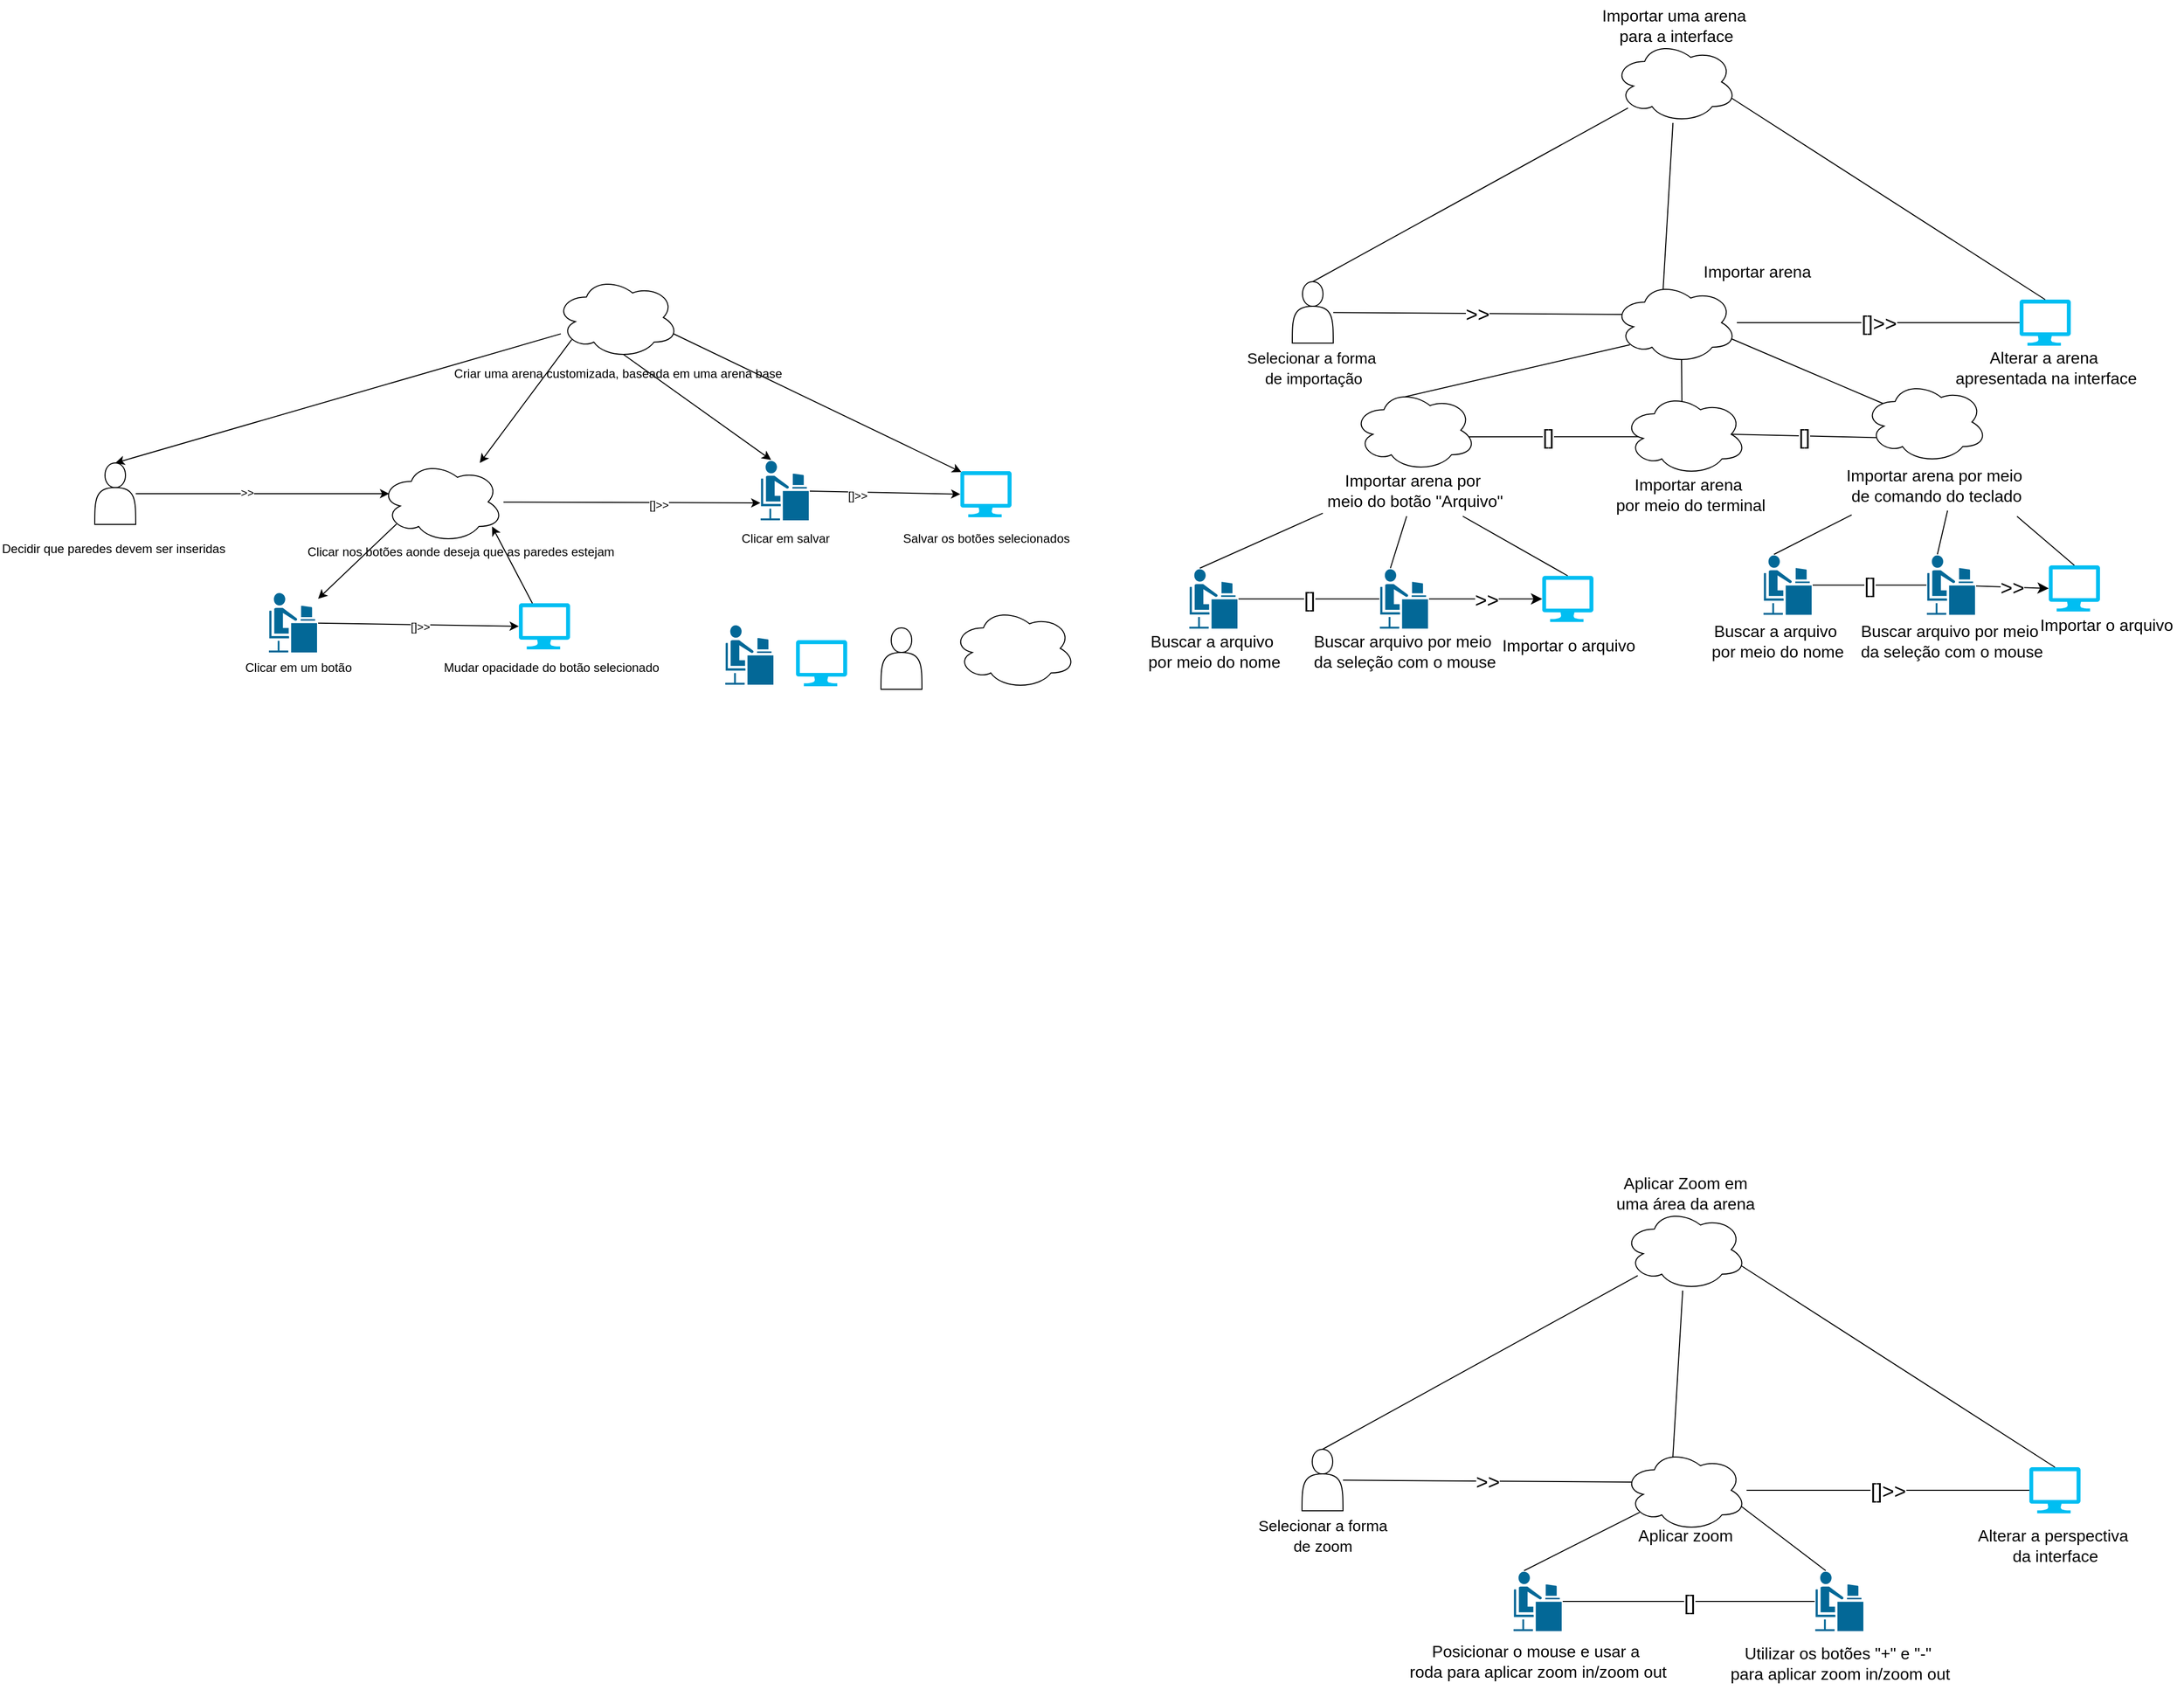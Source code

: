 <mxfile version="28.2.4">
  <diagram id="hxTzIv7vpmgUYz71Nf99" name="Página-1">
    <mxGraphModel dx="2006" dy="1701" grid="1" gridSize="10" guides="1" tooltips="1" connect="1" arrows="1" fold="1" page="0" pageScale="1" pageWidth="827" pageHeight="1169" math="0" shadow="0">
      <root>
        <mxCell id="0" />
        <mxCell id="1" parent="0" />
        <mxCell id="KDZxVL8id48o2jDcS9Ab-3" value="" style="shape=actor;whiteSpace=wrap;html=1;" parent="1" vertex="1">
          <mxGeometry x="930" y="83" width="40" height="60" as="geometry" />
        </mxCell>
        <mxCell id="KDZxVL8id48o2jDcS9Ab-5" style="rounded=0;orthogonalLoop=1;jettySize=auto;html=1;entryX=0.5;entryY=0;entryDx=0;entryDy=0;" parent="1" source="KDZxVL8id48o2jDcS9Ab-10" target="KDZxVL8id48o2jDcS9Ab-8" edge="1">
          <mxGeometry relative="1" as="geometry" />
        </mxCell>
        <mxCell id="KDZxVL8id48o2jDcS9Ab-6" style="edgeStyle=orthogonalEdgeStyle;rounded=0;orthogonalLoop=1;jettySize=auto;html=1;entryX=0.07;entryY=0.4;entryDx=0;entryDy=0;entryPerimeter=0;" parent="1" source="KDZxVL8id48o2jDcS9Ab-8" target="KDZxVL8id48o2jDcS9Ab-21" edge="1">
          <mxGeometry relative="1" as="geometry">
            <mxPoint x="491.99" y="-48" as="targetPoint" />
          </mxGeometry>
        </mxCell>
        <mxCell id="KDZxVL8id48o2jDcS9Ab-7" value="&amp;gt;&amp;gt;" style="edgeLabel;html=1;align=center;verticalAlign=middle;resizable=0;points=[];" parent="KDZxVL8id48o2jDcS9Ab-6" vertex="1" connectable="0">
          <mxGeometry x="-0.123" y="1" relative="1" as="geometry">
            <mxPoint as="offset" />
          </mxGeometry>
        </mxCell>
        <mxCell id="KDZxVL8id48o2jDcS9Ab-8" value="" style="shape=actor;whiteSpace=wrap;html=1;" parent="1" vertex="1">
          <mxGeometry x="162.5" y="-78" width="40" height="60" as="geometry" />
        </mxCell>
        <mxCell id="KDZxVL8id48o2jDcS9Ab-9" style="edgeStyle=none;rounded=0;orthogonalLoop=1;jettySize=auto;html=1;exitX=0.13;exitY=0.77;exitDx=0;exitDy=0;exitPerimeter=0;" parent="1" source="KDZxVL8id48o2jDcS9Ab-10" edge="1">
          <mxGeometry relative="1" as="geometry">
            <mxPoint x="538.36" y="-78" as="targetPoint" />
          </mxGeometry>
        </mxCell>
        <mxCell id="KDZxVL8id48o2jDcS9Ab-10" value="" style="ellipse;shape=cloud;whiteSpace=wrap;html=1;" parent="1" vertex="1">
          <mxGeometry x="612.5" y="-260" width="120" height="80" as="geometry" />
        </mxCell>
        <mxCell id="KDZxVL8id48o2jDcS9Ab-11" value="Criar uma arena customizada, baseada em uma arena base" style="text;html=1;align=center;verticalAlign=middle;resizable=0;points=[];autosize=1;strokeColor=none;fillColor=none;" parent="1" vertex="1">
          <mxGeometry x="502.5" y="-180" width="340" height="30" as="geometry" />
        </mxCell>
        <mxCell id="KDZxVL8id48o2jDcS9Ab-12" value="Decidir que paredes devem ser inseridas" style="text;whiteSpace=wrap;" parent="1" vertex="1">
          <mxGeometry x="70" y="-8" width="225" height="40" as="geometry" />
        </mxCell>
        <mxCell id="KDZxVL8id48o2jDcS9Ab-13" value="Salvar os botões selecionados" style="text;whiteSpace=wrap;align=center;" parent="1" vertex="1">
          <mxGeometry x="932.5" y="-18" width="200" height="40" as="geometry" />
        </mxCell>
        <mxCell id="KDZxVL8id48o2jDcS9Ab-14" value="" style="shape=mxgraph.cisco.people.androgenous_person;html=1;pointerEvents=1;dashed=0;fillColor=#036897;strokeColor=#ffffff;strokeWidth=2;verticalLabelPosition=bottom;verticalAlign=top;align=center;outlineConnect=0;" parent="1" vertex="1">
          <mxGeometry x="811.5" y="-81" width="49" height="60" as="geometry" />
        </mxCell>
        <mxCell id="KDZxVL8id48o2jDcS9Ab-15" value="Clicar nos botões aonde deseja que as paredes estejam" style="text;whiteSpace=wrap;align=center;" parent="1" vertex="1">
          <mxGeometry x="354.5" y="-5" width="330" height="40" as="geometry" />
        </mxCell>
        <mxCell id="KDZxVL8id48o2jDcS9Ab-16" value="Clicar em salvar" style="text;whiteSpace=wrap;align=center;" parent="1" vertex="1">
          <mxGeometry x="777" y="-18" width="120" height="40" as="geometry" />
        </mxCell>
        <mxCell id="KDZxVL8id48o2jDcS9Ab-17" value="" style="verticalLabelPosition=bottom;html=1;verticalAlign=top;align=center;strokeColor=none;fillColor=#00BEF2;shape=mxgraph.azure.computer;pointerEvents=1;" parent="1" vertex="1">
          <mxGeometry x="1007.5" y="-70" width="50" height="45" as="geometry" />
        </mxCell>
        <mxCell id="KDZxVL8id48o2jDcS9Ab-18" style="edgeStyle=none;rounded=0;orthogonalLoop=1;jettySize=auto;html=1;exitX=0.55;exitY=0.95;exitDx=0;exitDy=0;exitPerimeter=0;entryX=0.23;entryY=0;entryDx=0;entryDy=0;entryPerimeter=0;" parent="1" source="KDZxVL8id48o2jDcS9Ab-10" target="KDZxVL8id48o2jDcS9Ab-14" edge="1">
          <mxGeometry relative="1" as="geometry" />
        </mxCell>
        <mxCell id="KDZxVL8id48o2jDcS9Ab-19" style="edgeStyle=none;rounded=0;orthogonalLoop=1;jettySize=auto;html=1;exitX=0.96;exitY=0.7;exitDx=0;exitDy=0;exitPerimeter=0;entryX=0.02;entryY=0.02;entryDx=0;entryDy=0;entryPerimeter=0;" parent="1" source="KDZxVL8id48o2jDcS9Ab-10" target="KDZxVL8id48o2jDcS9Ab-17" edge="1">
          <mxGeometry relative="1" as="geometry" />
        </mxCell>
        <mxCell id="KDZxVL8id48o2jDcS9Ab-20" style="edgeStyle=none;html=1;exitX=0.13;exitY=0.77;exitDx=0;exitDy=0;exitPerimeter=0;" parent="1" source="KDZxVL8id48o2jDcS9Ab-21" target="KDZxVL8id48o2jDcS9Ab-22" edge="1">
          <mxGeometry relative="1" as="geometry" />
        </mxCell>
        <mxCell id="KDZxVL8id48o2jDcS9Ab-21" value="" style="ellipse;shape=cloud;whiteSpace=wrap;html=1;" parent="1" vertex="1">
          <mxGeometry x="441.5" y="-80" width="120" height="80" as="geometry" />
        </mxCell>
        <mxCell id="KDZxVL8id48o2jDcS9Ab-22" value="" style="shape=mxgraph.cisco.people.androgenous_person;html=1;pointerEvents=1;dashed=0;fillColor=#036897;strokeColor=#ffffff;strokeWidth=2;verticalLabelPosition=bottom;verticalAlign=top;align=center;outlineConnect=0;" parent="1" vertex="1">
          <mxGeometry x="331.5" y="48" width="49" height="60" as="geometry" />
        </mxCell>
        <mxCell id="KDZxVL8id48o2jDcS9Ab-23" value="" style="verticalLabelPosition=bottom;html=1;verticalAlign=top;align=center;strokeColor=none;fillColor=#00BEF2;shape=mxgraph.azure.computer;pointerEvents=1;" parent="1" vertex="1">
          <mxGeometry x="576.5" y="59" width="50" height="45" as="geometry" />
        </mxCell>
        <mxCell id="KDZxVL8id48o2jDcS9Ab-24" style="edgeStyle=none;html=1;entryX=0.907;entryY=0.8;entryDx=0;entryDy=0;entryPerimeter=0;" parent="1" source="KDZxVL8id48o2jDcS9Ab-23" target="KDZxVL8id48o2jDcS9Ab-21" edge="1">
          <mxGeometry relative="1" as="geometry" />
        </mxCell>
        <mxCell id="KDZxVL8id48o2jDcS9Ab-25" style="edgeStyle=none;html=1;entryX=0;entryY=0.5;entryDx=0;entryDy=0;entryPerimeter=0;" parent="1" source="KDZxVL8id48o2jDcS9Ab-22" target="KDZxVL8id48o2jDcS9Ab-23" edge="1">
          <mxGeometry relative="1" as="geometry" />
        </mxCell>
        <mxCell id="KDZxVL8id48o2jDcS9Ab-26" value="[]&amp;gt;&amp;gt;" style="edgeLabel;html=1;align=center;verticalAlign=middle;resizable=0;points=[];" parent="KDZxVL8id48o2jDcS9Ab-25" vertex="1" connectable="0">
          <mxGeometry x="0.009" y="-2" relative="1" as="geometry">
            <mxPoint as="offset" />
          </mxGeometry>
        </mxCell>
        <mxCell id="KDZxVL8id48o2jDcS9Ab-27" value="Clicar em um botão" style="text;html=1;align=center;verticalAlign=middle;resizable=0;points=[];autosize=1;strokeColor=none;fillColor=none;" parent="1" vertex="1">
          <mxGeometry x="299.5" y="109" width="122" height="26" as="geometry" />
        </mxCell>
        <mxCell id="KDZxVL8id48o2jDcS9Ab-28" value="Mudar opacidade do botão selecionado" style="text;html=1;align=center;verticalAlign=middle;resizable=0;points=[];autosize=1;strokeColor=none;fillColor=none;" parent="1" vertex="1">
          <mxGeometry x="493.5" y="109" width="228" height="26" as="geometry" />
        </mxCell>
        <mxCell id="KDZxVL8id48o2jDcS9Ab-29" style="edgeStyle=none;html=1;entryX=0.016;entryY=0.7;entryDx=0;entryDy=0;entryPerimeter=0;" parent="1" source="KDZxVL8id48o2jDcS9Ab-21" target="KDZxVL8id48o2jDcS9Ab-14" edge="1">
          <mxGeometry relative="1" as="geometry" />
        </mxCell>
        <mxCell id="KDZxVL8id48o2jDcS9Ab-30" value="[]&amp;gt;&amp;gt;" style="edgeLabel;html=1;align=center;verticalAlign=middle;resizable=0;points=[];" parent="KDZxVL8id48o2jDcS9Ab-29" vertex="1" connectable="0">
          <mxGeometry x="0.203" y="-2" relative="1" as="geometry">
            <mxPoint as="offset" />
          </mxGeometry>
        </mxCell>
        <mxCell id="KDZxVL8id48o2jDcS9Ab-31" style="edgeStyle=none;html=1;entryX=0;entryY=0.5;entryDx=0;entryDy=0;entryPerimeter=0;" parent="1" source="KDZxVL8id48o2jDcS9Ab-14" target="KDZxVL8id48o2jDcS9Ab-17" edge="1">
          <mxGeometry relative="1" as="geometry" />
        </mxCell>
        <mxCell id="KDZxVL8id48o2jDcS9Ab-32" value="[]&amp;gt;&amp;gt;" style="edgeLabel;html=1;align=center;verticalAlign=middle;resizable=0;points=[];" parent="KDZxVL8id48o2jDcS9Ab-31" vertex="1" connectable="0">
          <mxGeometry x="-0.376" y="-3" relative="1" as="geometry">
            <mxPoint as="offset" />
          </mxGeometry>
        </mxCell>
        <mxCell id="KDZxVL8id48o2jDcS9Ab-67" value="" style="shape=mxgraph.cisco.people.androgenous_person;html=1;pointerEvents=1;dashed=0;fillColor=light-dark(#036897,#0000CC);strokeColor=#ffffff;strokeWidth=2;verticalLabelPosition=bottom;verticalAlign=top;align=center;outlineConnect=0;" parent="1" vertex="1">
          <mxGeometry x="777" y="79.5" width="49" height="60" as="geometry" />
        </mxCell>
        <mxCell id="KDZxVL8id48o2jDcS9Ab-68" value="" style="verticalLabelPosition=bottom;html=1;verticalAlign=top;align=center;strokeColor=none;fillColor=light-dark(#00BEF2,#3333FF);shape=mxgraph.azure.computer;pointerEvents=1;" parent="1" vertex="1">
          <mxGeometry x="847" y="95" width="50" height="45" as="geometry" />
        </mxCell>
        <mxCell id="KDZxVL8id48o2jDcS9Ab-71" style="rounded=0;orthogonalLoop=1;jettySize=auto;html=1;entryX=0.5;entryY=0;entryDx=0;entryDy=0;fontSize=12;startSize=8;endSize=8;endArrow=none;endFill=0;" parent="1" source="KDZxVL8id48o2jDcS9Ab-72" target="KDZxVL8id48o2jDcS9Ab-74" edge="1">
          <mxGeometry relative="1" as="geometry" />
        </mxCell>
        <mxCell id="KDZxVL8id48o2jDcS9Ab-72" value="" style="ellipse;shape=cloud;whiteSpace=wrap;html=1;" parent="1" vertex="1">
          <mxGeometry x="1655" y="650" width="120" height="80" as="geometry" />
        </mxCell>
        <mxCell id="KDZxVL8id48o2jDcS9Ab-73" value="Aplicar Zoom em&lt;div&gt;uma área da arena&lt;/div&gt;" style="text;html=1;align=center;verticalAlign=middle;resizable=0;points=[];autosize=1;strokeColor=none;fillColor=none;fontSize=16;" parent="1" vertex="1">
          <mxGeometry x="1635" y="610" width="160" height="50" as="geometry" />
        </mxCell>
        <mxCell id="KDZxVL8id48o2jDcS9Ab-74" value="" style="shape=actor;whiteSpace=wrap;html=1;" parent="1" vertex="1">
          <mxGeometry x="1341" y="885" width="40" height="60" as="geometry" />
        </mxCell>
        <mxCell id="KDZxVL8id48o2jDcS9Ab-75" value="&lt;font style=&quot;font-size: 15px;&quot;&gt;Selecionar a forma&lt;/font&gt;&lt;div&gt;&lt;font style=&quot;font-size: 15px;&quot;&gt;de zoom&lt;/font&gt;&lt;/div&gt;" style="text;html=1;align=center;verticalAlign=middle;resizable=0;points=[];autosize=1;strokeColor=none;fillColor=none;fontSize=16;" parent="1" vertex="1">
          <mxGeometry x="1286" y="944" width="150" height="50" as="geometry" />
        </mxCell>
        <mxCell id="KDZxVL8id48o2jDcS9Ab-76" value="" style="shape=mxgraph.cisco.people.androgenous_person;html=1;pointerEvents=1;dashed=0;fillColor=light-dark(#036897,#0000CC);strokeColor=#ffffff;strokeWidth=2;verticalLabelPosition=bottom;verticalAlign=top;align=center;outlineConnect=0;" parent="1" vertex="1">
          <mxGeometry x="1546.5" y="1003.5" width="49" height="60" as="geometry" />
        </mxCell>
        <mxCell id="KDZxVL8id48o2jDcS9Ab-77" value="" style="ellipse;shape=cloud;whiteSpace=wrap;html=1;" parent="1" vertex="1">
          <mxGeometry x="1655" y="885" width="120" height="80" as="geometry" />
        </mxCell>
        <mxCell id="KDZxVL8id48o2jDcS9Ab-84" value="Posicionar o mouse e usar a&amp;nbsp;&lt;div&gt;roda para aplicar zoom in/zoom out&lt;/div&gt;" style="text;html=1;align=center;verticalAlign=middle;resizable=0;points=[];autosize=1;strokeColor=none;fillColor=none;fontSize=16;" parent="1" vertex="1">
          <mxGeometry x="1436" y="1066.5" width="270" height="50" as="geometry" />
        </mxCell>
        <mxCell id="KDZxVL8id48o2jDcS9Ab-85" value="" style="shape=mxgraph.cisco.people.androgenous_person;html=1;pointerEvents=1;dashed=0;fillColor=light-dark(#036897,#3333FF);strokeColor=#ffffff;strokeWidth=2;verticalLabelPosition=bottom;verticalAlign=top;align=center;outlineConnect=0;" parent="1" vertex="1">
          <mxGeometry x="1841" y="1003.5" width="49" height="60" as="geometry" />
        </mxCell>
        <mxCell id="KDZxVL8id48o2jDcS9Ab-87" value="Utilizar os botões &quot;+&quot; e &quot;-&quot;&amp;nbsp;&lt;div&gt;para aplicar zoom in/zoom out&lt;/div&gt;" style="text;html=1;align=center;verticalAlign=middle;resizable=0;points=[];autosize=1;strokeColor=none;fillColor=none;fontSize=16;" parent="1" vertex="1">
          <mxGeometry x="1745.5" y="1069" width="240" height="50" as="geometry" />
        </mxCell>
        <mxCell id="KDZxVL8id48o2jDcS9Ab-90" value="Alterar a perspectiva&amp;nbsp;&lt;div&gt;da interface&lt;/div&gt;" style="text;html=1;align=center;verticalAlign=middle;resizable=0;points=[];autosize=1;strokeColor=none;fillColor=none;fontSize=16;" parent="1" vertex="1">
          <mxGeometry x="1991" y="953.5" width="170" height="50" as="geometry" />
        </mxCell>
        <mxCell id="KDZxVL8id48o2jDcS9Ab-93" value="" style="verticalLabelPosition=bottom;html=1;verticalAlign=top;align=center;strokeColor=none;fillColor=light-dark(#00BEF2,#3333FF);shape=mxgraph.azure.computer;pointerEvents=1;" parent="1" vertex="1">
          <mxGeometry x="2051" y="902.5" width="50" height="45" as="geometry" />
        </mxCell>
        <mxCell id="KDZxVL8id48o2jDcS9Ab-96" value="Aplicar zoom" style="text;html=1;align=center;verticalAlign=middle;resizable=0;points=[];autosize=1;strokeColor=none;fillColor=none;fontSize=16;" parent="1" vertex="1">
          <mxGeometry x="1655" y="954" width="120" height="30" as="geometry" />
        </mxCell>
        <mxCell id="KDZxVL8id48o2jDcS9Ab-97" value="&lt;font style=&quot;font-size: 20px;&quot;&gt;&amp;gt;&amp;gt;&lt;/font&gt;" style="edgeStyle=none;curved=1;rounded=0;orthogonalLoop=1;jettySize=auto;html=1;entryX=0.07;entryY=0.4;entryDx=0;entryDy=0;entryPerimeter=0;fontSize=12;startSize=8;endSize=8;endArrow=none;endFill=0;" parent="1" source="KDZxVL8id48o2jDcS9Ab-74" target="KDZxVL8id48o2jDcS9Ab-77" edge="1">
          <mxGeometry relative="1" as="geometry" />
        </mxCell>
        <mxCell id="KDZxVL8id48o2jDcS9Ab-98" style="edgeStyle=none;curved=1;rounded=0;orthogonalLoop=1;jettySize=auto;html=1;exitX=0.13;exitY=0.77;exitDx=0;exitDy=0;exitPerimeter=0;entryX=0.23;entryY=0;entryDx=0;entryDy=0;entryPerimeter=0;fontSize=12;startSize=8;endSize=8;endArrow=none;endFill=0;" parent="1" source="KDZxVL8id48o2jDcS9Ab-77" target="KDZxVL8id48o2jDcS9Ab-76" edge="1">
          <mxGeometry relative="1" as="geometry" />
        </mxCell>
        <mxCell id="KDZxVL8id48o2jDcS9Ab-99" style="edgeStyle=none;curved=1;rounded=0;orthogonalLoop=1;jettySize=auto;html=1;exitX=0.96;exitY=0.7;exitDx=0;exitDy=0;exitPerimeter=0;entryX=0.23;entryY=0;entryDx=0;entryDy=0;entryPerimeter=0;fontSize=12;startSize=8;endSize=8;endArrow=none;endFill=0;" parent="1" source="KDZxVL8id48o2jDcS9Ab-77" target="KDZxVL8id48o2jDcS9Ab-85" edge="1">
          <mxGeometry relative="1" as="geometry" />
        </mxCell>
        <mxCell id="KDZxVL8id48o2jDcS9Ab-100" value="&lt;font style=&quot;font-size: 20px;&quot;&gt;[]&lt;/font&gt;" style="edgeStyle=none;curved=1;rounded=0;orthogonalLoop=1;jettySize=auto;html=1;entryX=0.01;entryY=0.5;entryDx=0;entryDy=0;entryPerimeter=0;fontSize=12;startSize=8;endSize=8;endArrow=none;endFill=0;" parent="1" source="KDZxVL8id48o2jDcS9Ab-76" target="KDZxVL8id48o2jDcS9Ab-85" edge="1">
          <mxGeometry relative="1" as="geometry" />
        </mxCell>
        <mxCell id="KDZxVL8id48o2jDcS9Ab-101" style="edgeStyle=none;curved=1;rounded=0;orthogonalLoop=1;jettySize=auto;html=1;entryX=0.4;entryY=0.1;entryDx=0;entryDy=0;entryPerimeter=0;fontSize=12;startSize=8;endSize=8;endArrow=none;endFill=0;" parent="1" source="KDZxVL8id48o2jDcS9Ab-72" target="KDZxVL8id48o2jDcS9Ab-77" edge="1">
          <mxGeometry relative="1" as="geometry" />
        </mxCell>
        <mxCell id="KDZxVL8id48o2jDcS9Ab-102" value="&lt;font style=&quot;font-size: 20px;&quot;&gt;[]&amp;gt;&amp;gt;&lt;/font&gt;" style="edgeStyle=none;curved=1;rounded=0;orthogonalLoop=1;jettySize=auto;html=1;entryX=0;entryY=0.5;entryDx=0;entryDy=0;entryPerimeter=0;fontSize=12;startSize=8;endSize=8;endArrow=none;endFill=0;" parent="1" source="KDZxVL8id48o2jDcS9Ab-77" target="KDZxVL8id48o2jDcS9Ab-93" edge="1">
          <mxGeometry relative="1" as="geometry" />
        </mxCell>
        <mxCell id="KDZxVL8id48o2jDcS9Ab-103" style="edgeStyle=none;curved=1;rounded=0;orthogonalLoop=1;jettySize=auto;html=1;exitX=0.96;exitY=0.7;exitDx=0;exitDy=0;exitPerimeter=0;entryX=0.5;entryY=0;entryDx=0;entryDy=0;entryPerimeter=0;fontSize=12;startSize=8;endSize=8;endArrow=none;endFill=0;" parent="1" source="KDZxVL8id48o2jDcS9Ab-72" target="KDZxVL8id48o2jDcS9Ab-93" edge="1">
          <mxGeometry relative="1" as="geometry" />
        </mxCell>
        <mxCell id="KDZxVL8id48o2jDcS9Ab-105" style="rounded=0;orthogonalLoop=1;jettySize=auto;html=1;entryX=0.5;entryY=0;entryDx=0;entryDy=0;fontSize=12;startSize=8;endSize=8;endArrow=none;endFill=0;" parent="1" source="KDZxVL8id48o2jDcS9Ab-106" target="KDZxVL8id48o2jDcS9Ab-108" edge="1">
          <mxGeometry relative="1" as="geometry" />
        </mxCell>
        <mxCell id="KDZxVL8id48o2jDcS9Ab-106" value="" style="ellipse;shape=cloud;whiteSpace=wrap;html=1;" parent="1" vertex="1">
          <mxGeometry x="1645.5" y="-490" width="120" height="80" as="geometry" />
        </mxCell>
        <mxCell id="KDZxVL8id48o2jDcS9Ab-107" value="Importar uma arena&amp;nbsp;&lt;div&gt;para a interface&lt;/div&gt;" style="text;html=1;align=center;verticalAlign=middle;resizable=0;points=[];autosize=1;strokeColor=none;fillColor=none;fontSize=16;" parent="1" vertex="1">
          <mxGeometry x="1620.5" y="-530" width="170" height="50" as="geometry" />
        </mxCell>
        <mxCell id="KDZxVL8id48o2jDcS9Ab-108" value="" style="shape=actor;whiteSpace=wrap;html=1;" parent="1" vertex="1">
          <mxGeometry x="1331.5" y="-255" width="40" height="60" as="geometry" />
        </mxCell>
        <mxCell id="KDZxVL8id48o2jDcS9Ab-109" value="&lt;span style=&quot;font-size: 15px;&quot;&gt;Selecionar a forma&amp;nbsp;&lt;/span&gt;&lt;div&gt;&lt;span style=&quot;font-size: 15px;&quot;&gt;de importação&lt;/span&gt;&lt;/div&gt;" style="text;html=1;align=center;verticalAlign=middle;resizable=0;points=[];autosize=1;strokeColor=none;fillColor=none;fontSize=16;" parent="1" vertex="1">
          <mxGeometry x="1276.5" y="-196" width="150" height="50" as="geometry" />
        </mxCell>
        <mxCell id="KDZxVL8id48o2jDcS9Ab-111" value="" style="ellipse;shape=cloud;whiteSpace=wrap;html=1;" parent="1" vertex="1">
          <mxGeometry x="1645.5" y="-255" width="120" height="80" as="geometry" />
        </mxCell>
        <mxCell id="KDZxVL8id48o2jDcS9Ab-112" value="Importar arena por&amp;nbsp;&lt;div&gt;meio do botão &quot;Arquivo&quot;&lt;/div&gt;" style="text;html=1;align=center;verticalAlign=middle;resizable=0;points=[];autosize=1;strokeColor=none;fillColor=none;fontSize=16;" parent="1" vertex="1">
          <mxGeometry x="1356" y="-76" width="190" height="50" as="geometry" />
        </mxCell>
        <mxCell id="KDZxVL8id48o2jDcS9Ab-114" value="Importar arena por meio&amp;nbsp;&lt;div&gt;de comando do teclado&lt;/div&gt;" style="text;html=1;align=center;verticalAlign=middle;resizable=0;points=[];autosize=1;strokeColor=none;fillColor=none;fontSize=16;" parent="1" vertex="1">
          <mxGeometry x="1860" y="-81" width="200" height="50" as="geometry" />
        </mxCell>
        <mxCell id="KDZxVL8id48o2jDcS9Ab-115" value="Alterar a arena&amp;nbsp;&lt;div&gt;apresentada na interface&lt;/div&gt;" style="text;html=1;align=center;verticalAlign=middle;resizable=0;points=[];autosize=1;strokeColor=none;fillColor=none;fontSize=16;" parent="1" vertex="1">
          <mxGeometry x="1966.5" y="-196" width="200" height="50" as="geometry" />
        </mxCell>
        <mxCell id="KDZxVL8id48o2jDcS9Ab-116" value="" style="verticalLabelPosition=bottom;html=1;verticalAlign=top;align=center;strokeColor=none;fillColor=light-dark(#00BEF2,#3333FF);shape=mxgraph.azure.computer;pointerEvents=1;" parent="1" vertex="1">
          <mxGeometry x="2041.5" y="-237.5" width="50" height="45" as="geometry" />
        </mxCell>
        <mxCell id="KDZxVL8id48o2jDcS9Ab-117" value="Importar arena" style="text;html=1;align=center;verticalAlign=middle;resizable=0;points=[];autosize=1;strokeColor=none;fillColor=none;fontSize=16;" parent="1" vertex="1">
          <mxGeometry x="1720" y="-280" width="130" height="30" as="geometry" />
        </mxCell>
        <mxCell id="KDZxVL8id48o2jDcS9Ab-118" value="&lt;font style=&quot;font-size: 20px;&quot;&gt;&amp;gt;&amp;gt;&lt;/font&gt;" style="edgeStyle=none;curved=1;rounded=0;orthogonalLoop=1;jettySize=auto;html=1;entryX=0.07;entryY=0.4;entryDx=0;entryDy=0;entryPerimeter=0;fontSize=12;startSize=8;endSize=8;endArrow=none;endFill=0;" parent="1" source="KDZxVL8id48o2jDcS9Ab-108" target="KDZxVL8id48o2jDcS9Ab-111" edge="1">
          <mxGeometry relative="1" as="geometry" />
        </mxCell>
        <mxCell id="KDZxVL8id48o2jDcS9Ab-119" style="edgeStyle=none;curved=1;rounded=0;orthogonalLoop=1;jettySize=auto;html=1;exitX=0.13;exitY=0.77;exitDx=0;exitDy=0;exitPerimeter=0;entryX=0.4;entryY=0.1;entryDx=0;entryDy=0;entryPerimeter=0;fontSize=12;startSize=8;endSize=8;endArrow=none;endFill=0;" parent="1" source="KDZxVL8id48o2jDcS9Ab-111" target="KDZxVL8id48o2jDcS9Ab-130" edge="1">
          <mxGeometry relative="1" as="geometry">
            <mxPoint x="1437.77" y="-133.5" as="targetPoint" />
          </mxGeometry>
        </mxCell>
        <mxCell id="KDZxVL8id48o2jDcS9Ab-121" value="&lt;font style=&quot;font-size: 20px;&quot;&gt;[]&lt;/font&gt;" style="edgeStyle=none;curved=1;rounded=0;orthogonalLoop=1;jettySize=auto;html=1;fontSize=12;startSize=8;endSize=8;endArrow=none;endFill=0;exitX=0.742;exitY=0.581;exitDx=0;exitDy=0;exitPerimeter=0;entryX=0.229;entryY=0.53;entryDx=0;entryDy=0;entryPerimeter=0;" parent="1" source="KDZxVL8id48o2jDcS9Ab-130" target="KDZxVL8id48o2jDcS9Ab-132" edge="1">
          <mxGeometry relative="1" as="geometry">
            <mxPoint x="1475.5" y="-103.5" as="sourcePoint" />
            <mxPoint x="1690" y="-103" as="targetPoint" />
          </mxGeometry>
        </mxCell>
        <mxCell id="KDZxVL8id48o2jDcS9Ab-122" style="edgeStyle=none;curved=1;rounded=0;orthogonalLoop=1;jettySize=auto;html=1;entryX=0.4;entryY=0.1;entryDx=0;entryDy=0;entryPerimeter=0;fontSize=12;startSize=8;endSize=8;endArrow=none;endFill=0;" parent="1" source="KDZxVL8id48o2jDcS9Ab-106" target="KDZxVL8id48o2jDcS9Ab-111" edge="1">
          <mxGeometry relative="1" as="geometry" />
        </mxCell>
        <mxCell id="KDZxVL8id48o2jDcS9Ab-123" value="&lt;font style=&quot;font-size: 20px;&quot;&gt;[]&amp;gt;&amp;gt;&lt;/font&gt;" style="edgeStyle=none;curved=1;rounded=0;orthogonalLoop=1;jettySize=auto;html=1;entryX=0;entryY=0.5;entryDx=0;entryDy=0;entryPerimeter=0;fontSize=12;startSize=8;endSize=8;endArrow=none;endFill=0;" parent="1" source="KDZxVL8id48o2jDcS9Ab-111" target="KDZxVL8id48o2jDcS9Ab-116" edge="1">
          <mxGeometry relative="1" as="geometry" />
        </mxCell>
        <mxCell id="KDZxVL8id48o2jDcS9Ab-124" style="edgeStyle=none;curved=1;rounded=0;orthogonalLoop=1;jettySize=auto;html=1;exitX=0.96;exitY=0.7;exitDx=0;exitDy=0;exitPerimeter=0;entryX=0.5;entryY=0;entryDx=0;entryDy=0;entryPerimeter=0;fontSize=12;startSize=8;endSize=8;endArrow=none;endFill=0;" parent="1" source="KDZxVL8id48o2jDcS9Ab-106" target="KDZxVL8id48o2jDcS9Ab-116" edge="1">
          <mxGeometry relative="1" as="geometry" />
        </mxCell>
        <mxCell id="KDZxVL8id48o2jDcS9Ab-125" style="edgeStyle=none;curved=1;rounded=0;orthogonalLoop=1;jettySize=auto;html=1;exitX=0.55;exitY=0.95;exitDx=0;exitDy=0;exitPerimeter=0;entryX=0.474;entryY=0.122;entryDx=0;entryDy=0;entryPerimeter=0;fontSize=12;startSize=8;endSize=8;endArrow=none;endFill=0;" parent="1" source="KDZxVL8id48o2jDcS9Ab-111" target="KDZxVL8id48o2jDcS9Ab-132" edge="1">
          <mxGeometry relative="1" as="geometry">
            <mxPoint x="1710.27" y="-133.5" as="targetPoint" />
          </mxGeometry>
        </mxCell>
        <mxCell id="KDZxVL8id48o2jDcS9Ab-127" value="&lt;font style=&quot;font-size: 20px;&quot;&gt;[]&lt;/font&gt;" style="edgeStyle=none;curved=1;rounded=0;orthogonalLoop=1;jettySize=auto;html=1;exitX=0.875;exitY=0.5;exitDx=0;exitDy=0;exitPerimeter=0;entryX=0.104;entryY=0.691;entryDx=0;entryDy=0;entryPerimeter=0;fontSize=12;startSize=8;endSize=8;endArrow=none;endFill=0;" parent="1" source="KDZxVL8id48o2jDcS9Ab-132" target="KDZxVL8id48o2jDcS9Ab-133" edge="1">
          <mxGeometry relative="1" as="geometry">
            <mxPoint x="1748.0" y="-103.5" as="sourcePoint" />
            <mxPoint x="1910.49" y="-103.5" as="targetPoint" />
          </mxGeometry>
        </mxCell>
        <mxCell id="KDZxVL8id48o2jDcS9Ab-128" style="edgeStyle=none;curved=1;rounded=0;orthogonalLoop=1;jettySize=auto;html=1;exitX=0.96;exitY=0.7;exitDx=0;exitDy=0;exitPerimeter=0;entryX=0.165;entryY=0.283;entryDx=0;entryDy=0;entryPerimeter=0;fontSize=12;startSize=8;endSize=8;endArrow=none;endFill=0;" parent="1" source="KDZxVL8id48o2jDcS9Ab-111" target="KDZxVL8id48o2jDcS9Ab-133" edge="1">
          <mxGeometry relative="1" as="geometry">
            <mxPoint x="1921.27" y="-133.5" as="targetPoint" />
          </mxGeometry>
        </mxCell>
        <mxCell id="KDZxVL8id48o2jDcS9Ab-129" value="Importar arena&amp;nbsp;&lt;div&gt;por meio do terminal&lt;/div&gt;" style="text;html=1;align=center;verticalAlign=middle;resizable=0;points=[];autosize=1;strokeColor=none;fillColor=none;fontSize=16;" parent="1" vertex="1">
          <mxGeometry x="1635" y="-72.5" width="170" height="50" as="geometry" />
        </mxCell>
        <mxCell id="KDZxVL8id48o2jDcS9Ab-130" value="" style="ellipse;shape=cloud;whiteSpace=wrap;html=1;" parent="1" vertex="1">
          <mxGeometry x="1391" y="-150" width="120" height="80" as="geometry" />
        </mxCell>
        <mxCell id="KDZxVL8id48o2jDcS9Ab-131" value="" style="ellipse;shape=cloud;whiteSpace=wrap;html=1;" parent="1" vertex="1">
          <mxGeometry x="1000" y="63" width="120" height="80" as="geometry" />
        </mxCell>
        <mxCell id="KDZxVL8id48o2jDcS9Ab-132" value="" style="ellipse;shape=cloud;whiteSpace=wrap;html=1;" parent="1" vertex="1">
          <mxGeometry x="1655" y="-146" width="120" height="80" as="geometry" />
        </mxCell>
        <mxCell id="KDZxVL8id48o2jDcS9Ab-133" value="" style="ellipse;shape=cloud;whiteSpace=wrap;html=1;" parent="1" vertex="1">
          <mxGeometry x="1890" y="-158" width="120" height="80" as="geometry" />
        </mxCell>
        <mxCell id="KDZxVL8id48o2jDcS9Ab-134" value="" style="shape=mxgraph.cisco.people.androgenous_person;html=1;pointerEvents=1;dashed=0;fillColor=light-dark(#036897,#0000CC);strokeColor=#ffffff;strokeWidth=2;verticalLabelPosition=bottom;verticalAlign=top;align=center;outlineConnect=0;" parent="1" vertex="1">
          <mxGeometry x="1230" y="24.75" width="49" height="60" as="geometry" />
        </mxCell>
        <mxCell id="KDZxVL8id48o2jDcS9Ab-135" value="" style="shape=mxgraph.cisco.people.androgenous_person;html=1;pointerEvents=1;dashed=0;fillColor=light-dark(#036897,#0000CC);strokeColor=#ffffff;strokeWidth=2;verticalLabelPosition=bottom;verticalAlign=top;align=center;outlineConnect=0;" parent="1" vertex="1">
          <mxGeometry x="1416" y="24.75" width="49" height="60" as="geometry" />
        </mxCell>
        <mxCell id="KDZxVL8id48o2jDcS9Ab-137" style="edgeStyle=none;curved=1;rounded=0;orthogonalLoop=1;jettySize=auto;html=1;entryX=0.23;entryY=0;entryDx=0;entryDy=0;entryPerimeter=0;fontSize=12;startSize=8;endSize=8;exitX=0.028;exitY=0.942;exitDx=0;exitDy=0;exitPerimeter=0;endArrow=none;endFill=0;" parent="1" source="KDZxVL8id48o2jDcS9Ab-112" target="KDZxVL8id48o2jDcS9Ab-134" edge="1">
          <mxGeometry relative="1" as="geometry" />
        </mxCell>
        <mxCell id="KDZxVL8id48o2jDcS9Ab-138" style="edgeStyle=none;curved=1;rounded=0;orthogonalLoop=1;jettySize=auto;html=1;entryX=0.23;entryY=0;entryDx=0;entryDy=0;entryPerimeter=0;fontSize=12;startSize=8;endSize=8;endArrow=none;endFill=0;" parent="1" source="KDZxVL8id48o2jDcS9Ab-112" target="KDZxVL8id48o2jDcS9Ab-135" edge="1">
          <mxGeometry relative="1" as="geometry" />
        </mxCell>
        <mxCell id="KDZxVL8id48o2jDcS9Ab-139" style="edgeStyle=none;curved=1;rounded=0;orthogonalLoop=1;jettySize=auto;html=1;exitX=0.747;exitY=1;exitDx=0;exitDy=0;exitPerimeter=0;entryX=0.5;entryY=0;entryDx=0;entryDy=0;entryPerimeter=0;fontSize=12;startSize=8;endSize=8;endArrow=none;endFill=0;" parent="1" source="KDZxVL8id48o2jDcS9Ab-112" target="KDZxVL8id48o2jDcS9Ab-141" edge="1">
          <mxGeometry relative="1" as="geometry">
            <mxPoint x="1585.77" y="19.5" as="targetPoint" />
          </mxGeometry>
        </mxCell>
        <mxCell id="KDZxVL8id48o2jDcS9Ab-140" value="&lt;font style=&quot;font-size: 20px;&quot;&gt;[]&lt;/font&gt;" style="edgeStyle=none;curved=1;rounded=0;orthogonalLoop=1;jettySize=auto;html=1;entryX=0.01;entryY=0.5;entryDx=0;entryDy=0;entryPerimeter=0;fontSize=12;startSize=8;endSize=8;endArrow=none;endFill=0;" parent="1" source="KDZxVL8id48o2jDcS9Ab-134" target="KDZxVL8id48o2jDcS9Ab-135" edge="1">
          <mxGeometry relative="1" as="geometry" />
        </mxCell>
        <mxCell id="KDZxVL8id48o2jDcS9Ab-141" value="" style="verticalLabelPosition=bottom;html=1;verticalAlign=top;align=center;strokeColor=none;fillColor=light-dark(#00BEF2,#3333FF);shape=mxgraph.azure.computer;pointerEvents=1;" parent="1" vertex="1">
          <mxGeometry x="1575.5" y="32.25" width="50" height="45" as="geometry" />
        </mxCell>
        <mxCell id="KDZxVL8id48o2jDcS9Ab-142" value="&lt;font style=&quot;font-size: 20px;&quot;&gt;&amp;gt;&amp;gt;&lt;/font&gt;" style="edgeStyle=none;curved=1;rounded=0;orthogonalLoop=1;jettySize=auto;html=1;entryX=0;entryY=0.5;entryDx=0;entryDy=0;entryPerimeter=0;fontSize=12;startSize=8;endSize=8;" parent="1" source="KDZxVL8id48o2jDcS9Ab-135" target="KDZxVL8id48o2jDcS9Ab-141" edge="1">
          <mxGeometry relative="1" as="geometry" />
        </mxCell>
        <mxCell id="KDZxVL8id48o2jDcS9Ab-143" value="Buscar a arquivo&amp;nbsp;&lt;div&gt;por meio do nome&lt;/div&gt;" style="text;html=1;align=center;verticalAlign=middle;resizable=0;points=[];autosize=1;strokeColor=none;fillColor=none;fontSize=16;" parent="1" vertex="1">
          <mxGeometry x="1179.5" y="81.25" width="150" height="50" as="geometry" />
        </mxCell>
        <mxCell id="KDZxVL8id48o2jDcS9Ab-144" value="Buscar arquivo por meio&amp;nbsp;&lt;div&gt;da seleção com o mouse&lt;/div&gt;" style="text;html=1;align=center;verticalAlign=middle;resizable=0;points=[];autosize=1;strokeColor=none;fillColor=none;fontSize=16;" parent="1" vertex="1">
          <mxGeometry x="1340.5" y="81.25" width="200" height="50" as="geometry" />
        </mxCell>
        <mxCell id="KDZxVL8id48o2jDcS9Ab-145" value="Importar o arquivo" style="text;html=1;align=center;verticalAlign=middle;resizable=0;points=[];autosize=1;strokeColor=none;fillColor=none;fontSize=16;" parent="1" vertex="1">
          <mxGeometry x="1525.5" y="84.75" width="150" height="30" as="geometry" />
        </mxCell>
        <mxCell id="KDZxVL8id48o2jDcS9Ab-146" value="" style="shape=mxgraph.cisco.people.androgenous_person;html=1;pointerEvents=1;dashed=0;fillColor=light-dark(#036897,#0000CC);strokeColor=#ffffff;strokeWidth=2;verticalLabelPosition=bottom;verticalAlign=top;align=center;outlineConnect=0;" parent="1" vertex="1">
          <mxGeometry x="1790.5" y="11.25" width="49" height="60" as="geometry" />
        </mxCell>
        <mxCell id="KDZxVL8id48o2jDcS9Ab-147" value="" style="shape=mxgraph.cisco.people.androgenous_person;html=1;pointerEvents=1;dashed=0;fillColor=light-dark(#036897,#0000CC);strokeColor=#ffffff;strokeWidth=2;verticalLabelPosition=bottom;verticalAlign=top;align=center;outlineConnect=0;" parent="1" vertex="1">
          <mxGeometry x="1950" y="11.25" width="49" height="60" as="geometry" />
        </mxCell>
        <mxCell id="KDZxVL8id48o2jDcS9Ab-148" style="edgeStyle=none;curved=1;rounded=0;orthogonalLoop=1;jettySize=auto;html=1;entryX=0.23;entryY=0;entryDx=0;entryDy=0;entryPerimeter=0;fontSize=12;startSize=8;endSize=8;exitX=0.088;exitY=1.074;exitDx=0;exitDy=0;exitPerimeter=0;endArrow=none;endFill=0;" parent="1" target="KDZxVL8id48o2jDcS9Ab-146" edge="1" source="KDZxVL8id48o2jDcS9Ab-114">
          <mxGeometry relative="1" as="geometry">
            <mxPoint x="1633.6" y="-23.0" as="sourcePoint" />
          </mxGeometry>
        </mxCell>
        <mxCell id="KDZxVL8id48o2jDcS9Ab-149" style="edgeStyle=none;curved=1;rounded=0;orthogonalLoop=1;jettySize=auto;html=1;entryX=0.23;entryY=0;entryDx=0;entryDy=0;entryPerimeter=0;fontSize=12;startSize=8;endSize=8;endArrow=none;endFill=0;exitX=0.556;exitY=0.989;exitDx=0;exitDy=0;exitPerimeter=0;" parent="1" target="KDZxVL8id48o2jDcS9Ab-147" edge="1" source="KDZxVL8id48o2jDcS9Ab-114">
          <mxGeometry relative="1" as="geometry">
            <mxPoint x="1698.6" y="-23.0" as="sourcePoint" />
          </mxGeometry>
        </mxCell>
        <mxCell id="KDZxVL8id48o2jDcS9Ab-150" style="edgeStyle=none;curved=1;rounded=0;orthogonalLoop=1;jettySize=auto;html=1;exitX=0.895;exitY=1.103;exitDx=0;exitDy=0;exitPerimeter=0;entryX=0.5;entryY=0;entryDx=0;entryDy=0;entryPerimeter=0;fontSize=12;startSize=8;endSize=8;endArrow=none;endFill=0;" parent="1" target="KDZxVL8id48o2jDcS9Ab-152" edge="1" source="KDZxVL8id48o2jDcS9Ab-114">
          <mxGeometry relative="1" as="geometry">
            <mxPoint x="1799.6" y="-25" as="sourcePoint" />
            <mxPoint x="1922.77" y="6.25" as="targetPoint" />
          </mxGeometry>
        </mxCell>
        <mxCell id="KDZxVL8id48o2jDcS9Ab-151" value="&lt;font style=&quot;font-size: 20px;&quot;&gt;[]&lt;/font&gt;" style="edgeStyle=none;curved=1;rounded=0;orthogonalLoop=1;jettySize=auto;html=1;entryX=0.01;entryY=0.5;entryDx=0;entryDy=0;entryPerimeter=0;fontSize=12;startSize=8;endSize=8;endArrow=none;endFill=0;" parent="1" source="KDZxVL8id48o2jDcS9Ab-146" target="KDZxVL8id48o2jDcS9Ab-147" edge="1">
          <mxGeometry relative="1" as="geometry" />
        </mxCell>
        <mxCell id="KDZxVL8id48o2jDcS9Ab-152" value="" style="verticalLabelPosition=bottom;html=1;verticalAlign=top;align=center;strokeColor=none;fillColor=light-dark(#00BEF2,#3333FF);shape=mxgraph.azure.computer;pointerEvents=1;" parent="1" vertex="1">
          <mxGeometry x="2070" y="22" width="50" height="45" as="geometry" />
        </mxCell>
        <mxCell id="KDZxVL8id48o2jDcS9Ab-153" value="&lt;font style=&quot;font-size: 20px;&quot;&gt;&amp;gt;&amp;gt;&lt;/font&gt;" style="edgeStyle=none;curved=1;rounded=0;orthogonalLoop=1;jettySize=auto;html=1;entryX=0;entryY=0.5;entryDx=0;entryDy=0;entryPerimeter=0;fontSize=12;startSize=8;endSize=8;" parent="1" source="KDZxVL8id48o2jDcS9Ab-147" target="KDZxVL8id48o2jDcS9Ab-152" edge="1">
          <mxGeometry relative="1" as="geometry" />
        </mxCell>
        <mxCell id="KDZxVL8id48o2jDcS9Ab-154" value="Buscar a arquivo&amp;nbsp;&lt;div&gt;por meio do nome&lt;/div&gt;" style="text;html=1;align=center;verticalAlign=middle;resizable=0;points=[];autosize=1;strokeColor=none;fillColor=none;fontSize=16;" parent="1" vertex="1">
          <mxGeometry x="1730" y="71.25" width="150" height="50" as="geometry" />
        </mxCell>
        <mxCell id="KDZxVL8id48o2jDcS9Ab-155" value="Buscar arquivo por meio&amp;nbsp;&lt;div&gt;da seleção com o mouse&lt;/div&gt;" style="text;html=1;align=center;verticalAlign=middle;resizable=0;points=[];autosize=1;strokeColor=none;fillColor=none;fontSize=16;" parent="1" vertex="1">
          <mxGeometry x="1874.5" y="71.25" width="200" height="50" as="geometry" />
        </mxCell>
        <mxCell id="KDZxVL8id48o2jDcS9Ab-156" value="Importar o arquivo" style="text;html=1;align=center;verticalAlign=middle;resizable=0;points=[];autosize=1;strokeColor=none;fillColor=none;fontSize=16;" parent="1" vertex="1">
          <mxGeometry x="2051" y="65" width="150" height="30" as="geometry" />
        </mxCell>
      </root>
    </mxGraphModel>
  </diagram>
</mxfile>
